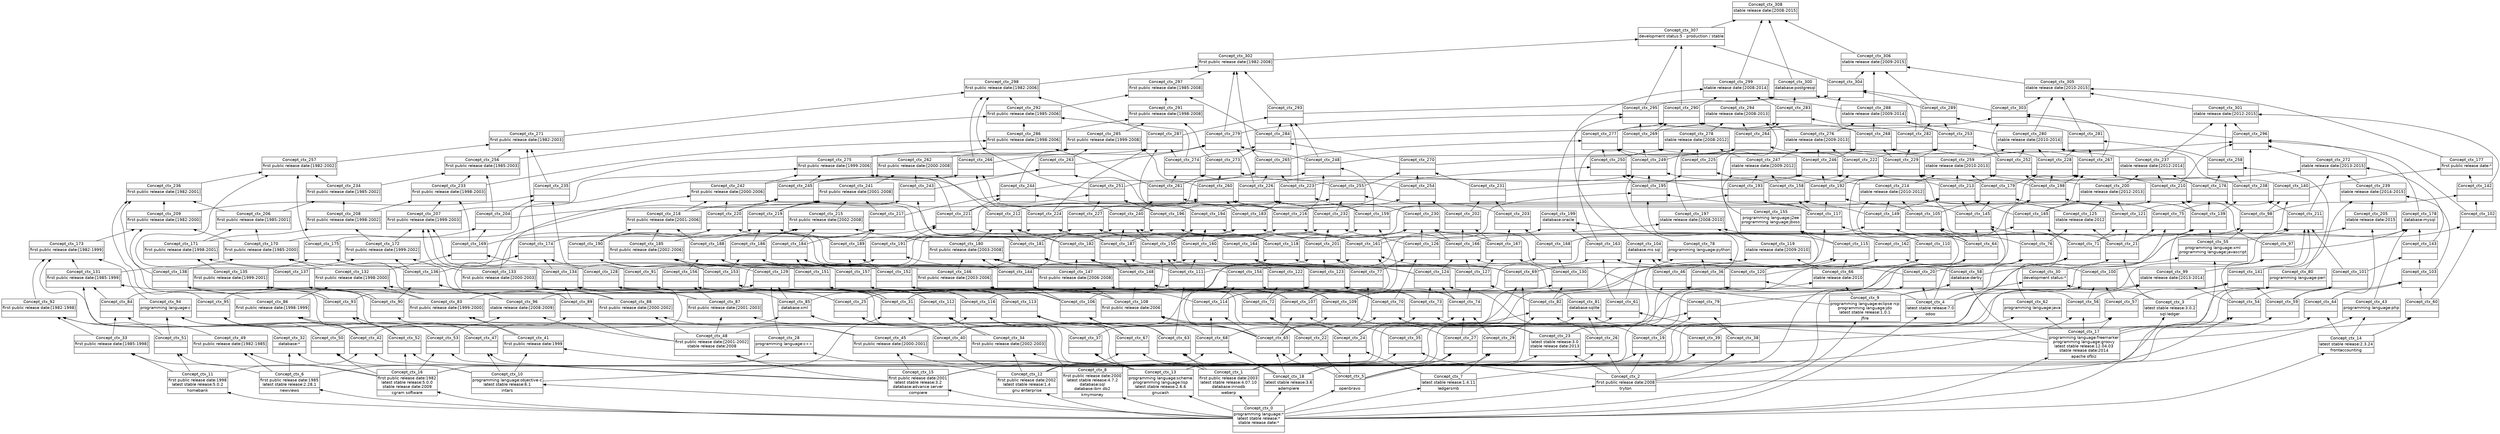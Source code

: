 digraph G { 
	rankdir=BT;
	margin=0;
	node [margin="0.03,0.03",fontname="DejaVu Sans"];
	ranksep=0.3;
	nodesep=0.2;
//graph[label="name:ctx,concept number:309,object number:18,attribute number:135"
0 [shape=none,label=<<table border="0" cellborder="1" cellspacing="0" port="p"><tr><td>Concept_ctx_308</td></tr><tr><td>stable release date:[2008-2015]<br/></td></tr><tr><td><br/></td></tr></table>>];
1 [shape=none,label=<<table border="0" cellborder="1" cellspacing="0" port="p"><tr><td>Concept_ctx_155</td></tr><tr><td>programming language:j2ee<br/>programming language:jboss<br/></td></tr><tr><td><br/></td></tr></table>>];
2 [shape=none,label=<<table border="0" cellborder="1" cellspacing="0" port="p"><tr><td>Concept_ctx_0</td></tr><tr><td>programming language:*<br/>latest stable release:*<br/>stable release date:*<br/></td></tr><tr><td><br/></td></tr></table>>];
3 [shape=none,label=<<table border="0" cellborder="1" cellspacing="0" port="p"><tr><td>Concept_ctx_62</td></tr><tr><td>programming language:java<br/></td></tr><tr><td><br/></td></tr></table>>];
4 [shape=none,label=<<table border="0" cellborder="1" cellspacing="0" port="p"><tr><td>Concept_ctx_17</td></tr><tr><td>programming language:freemarker<br/>programming language:groovy<br/>latest stable release:12.04.03<br/>stable release date:2014<br/></td></tr><tr><td>apache ofbiz<br/></td></tr></table>>];
5 [shape=none,label=<<table border="0" cellborder="1" cellspacing="0" port="p"><tr><td>Concept_ctx_55</td></tr><tr><td>programming language:xml<br/>programming language:javascript<br/></td></tr><tr><td><br/></td></tr></table>>];
6 [shape=none,label=<<table border="0" cellborder="1" cellspacing="0" port="p"><tr><td>Concept_ctx_16</td></tr><tr><td>first public release date:1982<br/>latest stable release:5.0.0<br/>stable release date:2009<br/></td></tr><tr><td>cgram software<br/></td></tr></table>>];
7 [shape=none,label=<<table border="0" cellborder="1" cellspacing="0" port="p"><tr><td>Concept_ctx_94</td></tr><tr><td>programming language:c<br/></td></tr><tr><td><br/></td></tr></table>>];
8 [shape=none,label=<<table border="0" cellborder="1" cellspacing="0" port="p"><tr><td>Concept_ctx_43</td></tr><tr><td>programming language:php<br/></td></tr><tr><td><br/></td></tr></table>>];
9 [shape=none,label=<<table border="0" cellborder="1" cellspacing="0" port="p"><tr><td>Concept_ctx_13</td></tr><tr><td>programming language:scheme<br/>programming language:lisp<br/>latest stable release:2.6.6<br/></td></tr><tr><td>gnucash<br/></td></tr></table>>];
10 [shape=none,label=<<table border="0" cellborder="1" cellspacing="0" port="p"><tr><td>Concept_ctx_80</td></tr><tr><td>programming language:perl<br/></td></tr><tr><td><br/></td></tr></table>>];
11 [shape=none,label=<<table border="0" cellborder="1" cellspacing="0" port="p"><tr><td>Concept_ctx_4</td></tr><tr><td>latest stable release:7.0<br/></td></tr><tr><td>odoo<br/></td></tr></table>>];
12 [shape=none,label=<<table border="0" cellborder="1" cellspacing="0" port="p"><tr><td>Concept_ctx_78</td></tr><tr><td>programming language:python<br/></td></tr><tr><td><br/></td></tr></table>>];
13 [shape=none,label=<<table border="0" cellborder="1" cellspacing="0" port="p"><tr><td>Concept_ctx_10</td></tr><tr><td>programming language:objective-c<br/>latest stable release:6.1<br/></td></tr><tr><td>intars<br/></td></tr></table>>];
14 [shape=none,label=<<table border="0" cellborder="1" cellspacing="0" port="p"><tr><td>Concept_ctx_9</td></tr><tr><td>programming language:eclipse rcp<br/>programming language:jdo<br/>latest stable release:1.0.1<br/></td></tr><tr><td>jfire<br/></td></tr></table>>];
15 [shape=none,label=<<table border="0" cellborder="1" cellspacing="0" port="p"><tr><td>Concept_ctx_28</td></tr><tr><td>programming language:c++<br/></td></tr><tr><td><br/></td></tr></table>>];
16 [shape=none,label=<<table border="0" cellborder="1" cellspacing="0" port="p"><tr><td>Concept_ctx_6</td></tr><tr><td>first public release date:1985<br/>latest stable release:2.28.1<br/></td></tr><tr><td>newviews<br/></td></tr></table>>];
17 [shape=none,label=<<table border="0" cellborder="1" cellspacing="0" port="p"><tr><td>Concept_ctx_11</td></tr><tr><td>first public release date:1998<br/>latest stable release:5.0.2<br/></td></tr><tr><td>homebank<br/></td></tr></table>>];
18 [shape=none,label=<<table border="0" cellborder="1" cellspacing="0" port="p"><tr><td>Concept_ctx_41</td></tr><tr><td>first public release date:1999<br/></td></tr><tr><td><br/></td></tr></table>>];
19 [shape=none,label=<<table border="0" cellborder="1" cellspacing="0" port="p"><tr><td>Concept_ctx_8</td></tr><tr><td>first public release date:2000<br/>latest stable release:4.7.2<br/>database:sql<br/>database:ibm db2<br/></td></tr><tr><td>kmymoney<br/></td></tr></table>>];
20 [shape=none,label=<<table border="0" cellborder="1" cellspacing="0" port="p"><tr><td>Concept_ctx_15</td></tr><tr><td>first public release date:2001<br/>latest stable release:3.2<br/>database:advance server<br/></td></tr><tr><td>compiere<br/></td></tr></table>>];
21 [shape=none,label=<<table border="0" cellborder="1" cellspacing="0" port="p"><tr><td>Concept_ctx_12</td></tr><tr><td>first public release date:2002<br/>latest stable release:1.4<br/></td></tr><tr><td>gnu enterprise<br/></td></tr></table>>];
22 [shape=none,label=<<table border="0" cellborder="1" cellspacing="0" port="p"><tr><td>Concept_ctx_1</td></tr><tr><td>first public release date:2003<br/>latest stable release:4.07.10<br/>database:innodb<br/></td></tr><tr><td>weberp<br/></td></tr></table>>];
23 [shape=none,label=<<table border="0" cellborder="1" cellspacing="0" port="p"><tr><td>Concept_ctx_7</td></tr><tr><td>latest stable release:1.4.11<br/></td></tr><tr><td>ledgersmb<br/></td></tr></table>>];
24 [shape=none,label=<<table border="0" cellborder="1" cellspacing="0" port="p"><tr><td>Concept_ctx_65</td></tr><tr><td><br/></td></tr><tr><td><br/></td></tr></table>>];
25 [shape=none,label=<<table border="0" cellborder="1" cellspacing="0" port="p"><tr><td>Concept_ctx_108</td></tr><tr><td>first public release date:2006<br/></td></tr><tr><td><br/></td></tr></table>>];
26 [shape=none,label=<<table border="0" cellborder="1" cellspacing="0" port="p"><tr><td>Concept_ctx_2</td></tr><tr><td>first public release date:2008<br/></td></tr><tr><td>tryton<br/></td></tr></table>>];
27 [shape=none,label=<<table border="0" cellborder="1" cellspacing="0" port="p"><tr><td>Concept_ctx_49</td></tr><tr><td>first public release date:[1982-1985]<br/></td></tr><tr><td><br/></td></tr></table>>];
28 [shape=none,label=<<table border="0" cellborder="1" cellspacing="0" port="p"><tr><td>Concept_ctx_33</td></tr><tr><td>first public release date:[1985-1998]<br/></td></tr><tr><td><br/></td></tr></table>>];
29 [shape=none,label=<<table border="0" cellborder="1" cellspacing="0" port="p"><tr><td>Concept_ctx_42</td></tr><tr><td><br/></td></tr><tr><td><br/></td></tr></table>>];
30 [shape=none,label=<<table border="0" cellborder="1" cellspacing="0" port="p"><tr><td>Concept_ctx_86</td></tr><tr><td>first public release date:[1998-1999]<br/></td></tr><tr><td><br/></td></tr></table>>];
31 [shape=none,label=<<table border="0" cellborder="1" cellspacing="0" port="p"><tr><td>Concept_ctx_83</td></tr><tr><td>first public release date:[1999-2000]<br/></td></tr><tr><td><br/></td></tr></table>>];
32 [shape=none,label=<<table border="0" cellborder="1" cellspacing="0" port="p"><tr><td>Concept_ctx_45</td></tr><tr><td>first public release date:[2000-2001]<br/></td></tr><tr><td><br/></td></tr></table>>];
33 [shape=none,label=<<table border="0" cellborder="1" cellspacing="0" port="p"><tr><td>Concept_ctx_48</td></tr><tr><td>first public release date:[2001-2002]<br/>stable release date:2008<br/></td></tr><tr><td><br/></td></tr></table>>];
34 [shape=none,label=<<table border="0" cellborder="1" cellspacing="0" port="p"><tr><td>Concept_ctx_34</td></tr><tr><td>first public release date:[2002-2003]<br/></td></tr><tr><td><br/></td></tr></table>>];
35 [shape=none,label=<<table border="0" cellborder="1" cellspacing="0" port="p"><tr><td>Concept_ctx_146</td></tr><tr><td>first public release date:[2003-2006]<br/></td></tr><tr><td><br/></td></tr></table>>];
36 [shape=none,label=<<table border="0" cellborder="1" cellspacing="0" port="p"><tr><td>Concept_ctx_147</td></tr><tr><td>first public release date:[2006-2008]<br/></td></tr><tr><td><br/></td></tr></table>>];
37 [shape=none,label=<<table border="0" cellborder="1" cellspacing="0" port="p"><tr><td>Concept_ctx_51</td></tr><tr><td><br/></td></tr><tr><td><br/></td></tr></table>>];
38 [shape=none,label=<<table border="0" cellborder="1" cellspacing="0" port="p"><tr><td>Concept_ctx_92</td></tr><tr><td>first public release date:[1982-1998]<br/></td></tr><tr><td><br/></td></tr></table>>];
39 [shape=none,label=<<table border="0" cellborder="1" cellspacing="0" port="p"><tr><td>Concept_ctx_131</td></tr><tr><td>first public release date:[1985-1999]<br/></td></tr><tr><td><br/></td></tr></table>>];
40 [shape=none,label=<<table border="0" cellborder="1" cellspacing="0" port="p"><tr><td>Concept_ctx_132</td></tr><tr><td>first public release date:[1998-2000]<br/></td></tr><tr><td><br/></td></tr></table>>];
41 [shape=none,label=<<table border="0" cellborder="1" cellspacing="0" port="p"><tr><td>Concept_ctx_135</td></tr><tr><td>first public release date:[1999-2001]<br/></td></tr><tr><td><br/></td></tr></table>>];
42 [shape=none,label=<<table border="0" cellborder="1" cellspacing="0" port="p"><tr><td>Concept_ctx_88</td></tr><tr><td>first public release date:[2000-2002]<br/></td></tr><tr><td><br/></td></tr></table>>];
43 [shape=none,label=<<table border="0" cellborder="1" cellspacing="0" port="p"><tr><td>Concept_ctx_87</td></tr><tr><td>first public release date:[2001-2003]<br/></td></tr><tr><td><br/></td></tr></table>>];
44 [shape=none,label=<<table border="0" cellborder="1" cellspacing="0" port="p"><tr><td>Concept_ctx_185</td></tr><tr><td>first public release date:[2002-2006]<br/></td></tr><tr><td><br/></td></tr></table>>];
45 [shape=none,label=<<table border="0" cellborder="1" cellspacing="0" port="p"><tr><td>Concept_ctx_180</td></tr><tr><td>first public release date:[2003-2008]<br/></td></tr><tr><td><br/></td></tr></table>>];
46 [shape=none,label=<<table border="0" cellborder="1" cellspacing="0" port="p"><tr><td>Concept_ctx_173</td></tr><tr><td>first public release date:[1982-1999]<br/></td></tr><tr><td><br/></td></tr></table>>];
47 [shape=none,label=<<table border="0" cellborder="1" cellspacing="0" port="p"><tr><td>Concept_ctx_170</td></tr><tr><td>first public release date:[1985-2000]<br/></td></tr><tr><td><br/></td></tr></table>>];
48 [shape=none,label=<<table border="0" cellborder="1" cellspacing="0" port="p"><tr><td>Concept_ctx_171</td></tr><tr><td>first public release date:[1998-2001]<br/></td></tr><tr><td><br/></td></tr></table>>];
49 [shape=none,label=<<table border="0" cellborder="1" cellspacing="0" port="p"><tr><td>Concept_ctx_172</td></tr><tr><td>first public release date:[1999-2002]<br/></td></tr><tr><td><br/></td></tr></table>>];
50 [shape=none,label=<<table border="0" cellborder="1" cellspacing="0" port="p"><tr><td>Concept_ctx_133</td></tr><tr><td>first public release date:[2000-2003]<br/></td></tr><tr><td><br/></td></tr></table>>];
51 [shape=none,label=<<table border="0" cellborder="1" cellspacing="0" port="p"><tr><td>Concept_ctx_114</td></tr><tr><td><br/></td></tr><tr><td><br/></td></tr></table>>];
52 [shape=none,label=<<table border="0" cellborder="1" cellspacing="0" port="p"><tr><td>Concept_ctx_218</td></tr><tr><td>first public release date:[2001-2006]<br/></td></tr><tr><td><br/></td></tr></table>>];
53 [shape=none,label=<<table border="0" cellborder="1" cellspacing="0" port="p"><tr><td>Concept_ctx_35</td></tr><tr><td><br/></td></tr><tr><td><br/></td></tr></table>>];
54 [shape=none,label=<<table border="0" cellborder="1" cellspacing="0" port="p"><tr><td>Concept_ctx_215</td></tr><tr><td>first public release date:[2002-2008]<br/></td></tr><tr><td><br/></td></tr></table>>];
55 [shape=none,label=<<table border="0" cellborder="1" cellspacing="0" port="p"><tr><td>Concept_ctx_209</td></tr><tr><td>first public release date:[1982-2000]<br/></td></tr><tr><td><br/></td></tr></table>>];
56 [shape=none,label=<<table border="0" cellborder="1" cellspacing="0" port="p"><tr><td>Concept_ctx_206</td></tr><tr><td>first public release date:[1985-2001]<br/></td></tr><tr><td><br/></td></tr></table>>];
57 [shape=none,label=<<table border="0" cellborder="1" cellspacing="0" port="p"><tr><td>Concept_ctx_208</td></tr><tr><td>first public release date:[1998-2002]<br/></td></tr><tr><td><br/></td></tr></table>>];
58 [shape=none,label=<<table border="0" cellborder="1" cellspacing="0" port="p"><tr><td>Concept_ctx_207</td></tr><tr><td>first public release date:[1999-2003]<br/></td></tr><tr><td><br/></td></tr></table>>];
59 [shape=none,label=<<table border="0" cellborder="1" cellspacing="0" port="p"><tr><td>Concept_ctx_242</td></tr><tr><td>first public release date:[2000-2006]<br/></td></tr><tr><td><br/></td></tr></table>>];
60 [shape=none,label=<<table border="0" cellborder="1" cellspacing="0" port="p"><tr><td>Concept_ctx_241</td></tr><tr><td>first public release date:[2001-2008]<br/></td></tr><tr><td><br/></td></tr></table>>];
61 [shape=none,label=<<table border="0" cellborder="1" cellspacing="0" port="p"><tr><td>Concept_ctx_236</td></tr><tr><td>first public release date:[1982-2001]<br/></td></tr><tr><td><br/></td></tr></table>>];
62 [shape=none,label=<<table border="0" cellborder="1" cellspacing="0" port="p"><tr><td>Concept_ctx_234</td></tr><tr><td>first public release date:[1985-2002]<br/></td></tr><tr><td><br/></td></tr></table>>];
63 [shape=none,label=<<table border="0" cellborder="1" cellspacing="0" port="p"><tr><td>Concept_ctx_233</td></tr><tr><td>first public release date:[1998-2003]<br/></td></tr><tr><td><br/></td></tr></table>>];
64 [shape=none,label=<<table border="0" cellborder="1" cellspacing="0" port="p"><tr><td>Concept_ctx_39</td></tr><tr><td><br/></td></tr><tr><td><br/></td></tr></table>>];
65 [shape=none,label=<<table border="0" cellborder="1" cellspacing="0" port="p"><tr><td>Concept_ctx_275</td></tr><tr><td>first public release date:[1999-2006]<br/></td></tr><tr><td><br/></td></tr></table>>];
66 [shape=none,label=<<table border="0" cellborder="1" cellspacing="0" port="p"><tr><td>Concept_ctx_262</td></tr><tr><td>first public release date:[2000-2008]<br/></td></tr><tr><td><br/></td></tr></table>>];
67 [shape=none,label=<<table border="0" cellborder="1" cellspacing="0" port="p"><tr><td>Concept_ctx_257</td></tr><tr><td>first public release date:[1982-2002]<br/></td></tr><tr><td><br/></td></tr></table>>];
68 [shape=none,label=<<table border="0" cellborder="1" cellspacing="0" port="p"><tr><td>Concept_ctx_256</td></tr><tr><td>first public release date:[1985-2003]<br/></td></tr><tr><td><br/></td></tr></table>>];
69 [shape=none,label=<<table border="0" cellborder="1" cellspacing="0" port="p"><tr><td>Concept_ctx_286</td></tr><tr><td>first public release date:[1998-2006]<br/></td></tr><tr><td><br/></td></tr></table>>];
70 [shape=none,label=<<table border="0" cellborder="1" cellspacing="0" port="p"><tr><td>Concept_ctx_285</td></tr><tr><td>first public release date:[1999-2008]<br/></td></tr><tr><td><br/></td></tr></table>>];
71 [shape=none,label=<<table border="0" cellborder="1" cellspacing="0" port="p"><tr><td>Concept_ctx_271</td></tr><tr><td>first public release date:[1982-2003]<br/></td></tr><tr><td><br/></td></tr></table>>];
72 [shape=none,label=<<table border="0" cellborder="1" cellspacing="0" port="p"><tr><td>Concept_ctx_292</td></tr><tr><td>first public release date:[1985-2006]<br/></td></tr><tr><td><br/></td></tr></table>>];
73 [shape=none,label=<<table border="0" cellborder="1" cellspacing="0" port="p"><tr><td>Concept_ctx_291</td></tr><tr><td>first public release date:[1998-2008]<br/></td></tr><tr><td><br/></td></tr></table>>];
74 [shape=none,label=<<table border="0" cellborder="1" cellspacing="0" port="p"><tr><td>Concept_ctx_298</td></tr><tr><td>first public release date:[1982-2006]<br/></td></tr><tr><td><br/></td></tr></table>>];
75 [shape=none,label=<<table border="0" cellborder="1" cellspacing="0" port="p"><tr><td>Concept_ctx_297</td></tr><tr><td>first public release date:[1985-2008]<br/></td></tr><tr><td><br/></td></tr></table>>];
76 [shape=none,label=<<table border="0" cellborder="1" cellspacing="0" port="p"><tr><td>Concept_ctx_302</td></tr><tr><td>first public release date:[1982-2008]<br/></td></tr><tr><td><br/></td></tr></table>>];
77 [shape=none,label=<<table border="0" cellborder="1" cellspacing="0" port="p"><tr><td>Concept_ctx_14</td></tr><tr><td>latest stable release:2.3.24<br/></td></tr><tr><td>frontaccounting<br/></td></tr></table>>];
78 [shape=none,label=<<table border="0" cellborder="1" cellspacing="0" port="p"><tr><td>Concept_ctx_3</td></tr><tr><td>latest stable release:3.0.2<br/></td></tr><tr><td>sql-ledger<br/></td></tr></table>>];
79 [shape=none,label=<<table border="0" cellborder="1" cellspacing="0" port="p"><tr><td>Concept_ctx_177</td></tr><tr><td>first public release date:*<br/></td></tr><tr><td><br/></td></tr></table>>];
80 [shape=none,label=<<table border="0" cellborder="1" cellspacing="0" port="p"><tr><td>Concept_ctx_18</td></tr><tr><td>latest stable release:3.6<br/></td></tr><tr><td>adempiere<br/></td></tr></table>>];
81 [shape=none,label=<<table border="0" cellborder="1" cellspacing="0" port="p"><tr><td>Concept_ctx_5</td></tr><tr><td><br/></td></tr><tr><td>openbravo<br/></td></tr></table>>];
82 [shape=none,label=<<table border="0" cellborder="1" cellspacing="0" port="p"><tr><td>Concept_ctx_23</td></tr><tr><td>latest stable release:3.0<br/>stable release date:2013<br/></td></tr><tr><td><br/></td></tr></table>>];
83 [shape=none,label=<<table border="0" cellborder="1" cellspacing="0" port="p"><tr><td>Concept_ctx_66</td></tr><tr><td>stable release date:2010<br/></td></tr><tr><td><br/></td></tr></table>>];
84 [shape=none,label=<<table border="0" cellborder="1" cellspacing="0" port="p"><tr><td>Concept_ctx_21</td></tr><tr><td><br/></td></tr><tr><td><br/></td></tr></table>>];
85 [shape=none,label=<<table border="0" cellborder="1" cellspacing="0" port="p"><tr><td>Concept_ctx_31</td></tr><tr><td><br/></td></tr><tr><td><br/></td></tr></table>>];
86 [shape=none,label=<<table border="0" cellborder="1" cellspacing="0" port="p"><tr><td>Concept_ctx_125</td></tr><tr><td>stable release date:2012<br/></td></tr><tr><td><br/></td></tr></table>>];
87 [shape=none,label=<<table border="0" cellborder="1" cellspacing="0" port="p"><tr><td>Concept_ctx_40</td></tr><tr><td><br/></td></tr><tr><td><br/></td></tr></table>>];
88 [shape=none,label=<<table border="0" cellborder="1" cellspacing="0" port="p"><tr><td>Concept_ctx_85</td></tr><tr><td>database:xml<br/></td></tr><tr><td><br/></td></tr></table>>];
89 [shape=none,label=<<table border="0" cellborder="1" cellspacing="0" port="p"><tr><td>Concept_ctx_84</td></tr><tr><td><br/></td></tr><tr><td><br/></td></tr></table>>];
90 [shape=none,label=<<table border="0" cellborder="1" cellspacing="0" port="p"><tr><td>Concept_ctx_129</td></tr><tr><td><br/></td></tr><tr><td><br/></td></tr></table>>];
91 [shape=none,label=<<table border="0" cellborder="1" cellspacing="0" port="p"><tr><td>Concept_ctx_29</td></tr><tr><td><br/></td></tr><tr><td><br/></td></tr></table>>];
92 [shape=none,label=<<table border="0" cellborder="1" cellspacing="0" port="p"><tr><td>Concept_ctx_82</td></tr><tr><td><br/></td></tr><tr><td><br/></td></tr></table>>];
93 [shape=none,label=<<table border="0" cellborder="1" cellspacing="0" port="p"><tr><td>Concept_ctx_130</td></tr><tr><td><br/></td></tr><tr><td><br/></td></tr></table>>];
94 [shape=none,label=<<table border="0" cellborder="1" cellspacing="0" port="p"><tr><td>Concept_ctx_168</td></tr><tr><td><br/></td></tr><tr><td><br/></td></tr></table>>];
95 [shape=none,label=<<table border="0" cellborder="1" cellspacing="0" port="p"><tr><td>Concept_ctx_205</td></tr><tr><td>stable release date:2015<br/></td></tr><tr><td><br/></td></tr></table>>];
96 [shape=none,label=<<table border="0" cellborder="1" cellspacing="0" port="p"><tr><td>Concept_ctx_53</td></tr><tr><td><br/></td></tr><tr><td><br/></td></tr></table>>];
97 [shape=none,label=<<table border="0" cellborder="1" cellspacing="0" port="p"><tr><td>Concept_ctx_96</td></tr><tr><td>stable release date:[2008-2009]<br/></td></tr><tr><td><br/></td></tr></table>>];
98 [shape=none,label=<<table border="0" cellborder="1" cellspacing="0" port="p"><tr><td>Concept_ctx_69</td></tr><tr><td><br/></td></tr><tr><td><br/></td></tr></table>>];
99 [shape=none,label=<<table border="0" cellborder="1" cellspacing="0" port="p"><tr><td>Concept_ctx_119</td></tr><tr><td>stable release date:[2009-2010]<br/></td></tr><tr><td><br/></td></tr></table>>];
100 [shape=none,label=<<table border="0" cellborder="1" cellspacing="0" port="p"><tr><td>Concept_ctx_75</td></tr><tr><td><br/></td></tr><tr><td><br/></td></tr></table>>];
101 [shape=none,label=<<table border="0" cellborder="1" cellspacing="0" port="p"><tr><td>Concept_ctx_63</td></tr><tr><td><br/></td></tr><tr><td><br/></td></tr></table>>];
102 [shape=none,label=<<table border="0" cellborder="1" cellspacing="0" port="p"><tr><td>Concept_ctx_111</td></tr><tr><td><br/></td></tr><tr><td><br/></td></tr></table>>];
103 [shape=none,label=<<table border="0" cellborder="1" cellspacing="0" port="p"><tr><td>Concept_ctx_214</td></tr><tr><td>stable release date:[2010-2012]<br/></td></tr><tr><td><br/></td></tr></table>>];
104 [shape=none,label=<<table border="0" cellborder="1" cellspacing="0" port="p"><tr><td>Concept_ctx_22</td></tr><tr><td><br/></td></tr><tr><td><br/></td></tr></table>>];
105 [shape=none,label=<<table border="0" cellborder="1" cellspacing="0" port="p"><tr><td>Concept_ctx_77</td></tr><tr><td><br/></td></tr><tr><td><br/></td></tr></table>>];
106 [shape=none,label=<<table border="0" cellborder="1" cellspacing="0" port="p"><tr><td>Concept_ctx_70</td></tr><tr><td><br/></td></tr><tr><td><br/></td></tr></table>>];
107 [shape=none,label=<<table border="0" cellborder="1" cellspacing="0" port="p"><tr><td>Concept_ctx_126</td></tr><tr><td><br/></td></tr><tr><td><br/></td></tr></table>>];
108 [shape=none,label=<<table border="0" cellborder="1" cellspacing="0" port="p"><tr><td>Concept_ctx_20</td></tr><tr><td><br/></td></tr><tr><td><br/></td></tr></table>>];
109 [shape=none,label=<<table border="0" cellborder="1" cellspacing="0" port="p"><tr><td>Concept_ctx_200</td></tr><tr><td>stable release date:[2012-2013]<br/></td></tr><tr><td><br/></td></tr></table>>];
110 [shape=none,label=<<table border="0" cellborder="1" cellspacing="0" port="p"><tr><td>Concept_ctx_99</td></tr><tr><td>stable release date:[2013-2014]<br/></td></tr><tr><td><br/></td></tr></table>>];
111 [shape=none,label=<<table border="0" cellborder="1" cellspacing="0" port="p"><tr><td>Concept_ctx_60</td></tr><tr><td><br/></td></tr><tr><td><br/></td></tr></table>>];
112 [shape=none,label=<<table border="0" cellborder="1" cellspacing="0" port="p"><tr><td>Concept_ctx_239</td></tr><tr><td>stable release date:[2014-2015]<br/></td></tr><tr><td><br/></td></tr></table>>];
113 [shape=none,label=<<table border="0" cellborder="1" cellspacing="0" port="p"><tr><td>Concept_ctx_68</td></tr><tr><td><br/></td></tr><tr><td><br/></td></tr></table>>];
114 [shape=none,label=<<table border="0" cellborder="1" cellspacing="0" port="p"><tr><td>Concept_ctx_67</td></tr><tr><td><br/></td></tr><tr><td><br/></td></tr></table>>];
115 [shape=none,label=<<table border="0" cellborder="1" cellspacing="0" port="p"><tr><td>Concept_ctx_116</td></tr><tr><td><br/></td></tr><tr><td><br/></td></tr></table>>];
116 [shape=none,label=<<table border="0" cellborder="1" cellspacing="0" port="p"><tr><td>Concept_ctx_161</td></tr><tr><td><br/></td></tr><tr><td><br/></td></tr></table>>];
117 [shape=none,label=<<table border="0" cellborder="1" cellspacing="0" port="p"><tr><td>Concept_ctx_115</td></tr><tr><td><br/></td></tr><tr><td><br/></td></tr></table>>];
118 [shape=none,label=<<table border="0" cellborder="1" cellspacing="0" port="p"><tr><td>Concept_ctx_197</td></tr><tr><td>stable release date:[2008-2010]<br/></td></tr><tr><td><br/></td></tr></table>>];
119 [shape=none,label=<<table border="0" cellborder="1" cellspacing="0" port="p"><tr><td>Concept_ctx_50</td></tr><tr><td><br/></td></tr><tr><td><br/></td></tr></table>>];
120 [shape=none,label=<<table border="0" cellborder="1" cellspacing="0" port="p"><tr><td>Concept_ctx_91</td></tr><tr><td><br/></td></tr><tr><td><br/></td></tr></table>>];
121 [shape=none,label=<<table border="0" cellborder="1" cellspacing="0" port="p"><tr><td>Concept_ctx_160</td></tr><tr><td><br/></td></tr><tr><td><br/></td></tr></table>>];
122 [shape=none,label=<<table border="0" cellborder="1" cellspacing="0" port="p"><tr><td>Concept_ctx_247</td></tr><tr><td>stable release date:[2009-2012]<br/></td></tr><tr><td><br/></td></tr></table>>];
123 [shape=none,label=<<table border="0" cellborder="1" cellspacing="0" port="p"><tr><td>Concept_ctx_106</td></tr><tr><td><br/></td></tr><tr><td><br/></td></tr></table>>];
124 [shape=none,label=<<table border="0" cellborder="1" cellspacing="0" port="p"><tr><td>Concept_ctx_150</td></tr><tr><td><br/></td></tr><tr><td><br/></td></tr></table>>];
125 [shape=none,label=<<table border="0" cellborder="1" cellspacing="0" port="p"><tr><td>Concept_ctx_107</td></tr><tr><td><br/></td></tr><tr><td><br/></td></tr></table>>];
126 [shape=none,label=<<table border="0" cellborder="1" cellspacing="0" port="p"><tr><td>Concept_ctx_144</td></tr><tr><td><br/></td></tr><tr><td><br/></td></tr></table>>];
127 [shape=none,label=<<table border="0" cellborder="1" cellspacing="0" port="p"><tr><td>Concept_ctx_183</td></tr><tr><td><br/></td></tr><tr><td><br/></td></tr></table>>];
128 [shape=none,label=<<table border="0" cellborder="1" cellspacing="0" port="p"><tr><td>Concept_ctx_110</td></tr><tr><td><br/></td></tr><tr><td><br/></td></tr></table>>];
129 [shape=none,label=<<table border="0" cellborder="1" cellspacing="0" port="p"><tr><td>Concept_ctx_259</td></tr><tr><td>stable release date:[2010-2013]<br/></td></tr><tr><td><br/></td></tr></table>>];
130 [shape=none,label=<<table border="0" cellborder="1" cellspacing="0" port="p"><tr><td>Concept_ctx_98</td></tr><tr><td><br/></td></tr><tr><td><br/></td></tr></table>>];
131 [shape=none,label=<<table border="0" cellborder="1" cellspacing="0" port="p"><tr><td>Concept_ctx_237</td></tr><tr><td>stable release date:[2012-2014]<br/></td></tr><tr><td><br/></td></tr></table>>];
132 [shape=none,label=<<table border="0" cellborder="1" cellspacing="0" port="p"><tr><td>Concept_ctx_24</td></tr><tr><td><br/></td></tr><tr><td><br/></td></tr></table>>];
133 [shape=none,label=<<table border="0" cellborder="1" cellspacing="0" port="p"><tr><td>Concept_ctx_74</td></tr><tr><td><br/></td></tr><tr><td><br/></td></tr></table>>];
134 [shape=none,label=<<table border="0" cellborder="1" cellspacing="0" port="p"><tr><td>Concept_ctx_127</td></tr><tr><td><br/></td></tr><tr><td><br/></td></tr></table>>];
135 [shape=none,label=<<table border="0" cellborder="1" cellspacing="0" port="p"><tr><td>Concept_ctx_167</td></tr><tr><td><br/></td></tr><tr><td><br/></td></tr></table>>];
136 [shape=none,label=<<table border="0" cellborder="1" cellspacing="0" port="p"><tr><td>Concept_ctx_203</td></tr><tr><td><br/></td></tr><tr><td><br/></td></tr></table>>];
137 [shape=none,label=<<table border="0" cellborder="1" cellspacing="0" port="p"><tr><td>Concept_ctx_73</td></tr><tr><td><br/></td></tr><tr><td><br/></td></tr></table>>];
138 [shape=none,label=<<table border="0" cellborder="1" cellspacing="0" port="p"><tr><td>Concept_ctx_124</td></tr><tr><td><br/></td></tr><tr><td><br/></td></tr></table>>];
139 [shape=none,label=<<table border="0" cellborder="1" cellspacing="0" port="p"><tr><td>Concept_ctx_166</td></tr><tr><td><br/></td></tr><tr><td><br/></td></tr></table>>];
140 [shape=none,label=<<table border="0" cellborder="1" cellspacing="0" port="p"><tr><td>Concept_ctx_202</td></tr><tr><td><br/></td></tr><tr><td><br/></td></tr></table>>];
141 [shape=none,label=<<table border="0" cellborder="1" cellspacing="0" port="p"><tr><td>Concept_ctx_231</td></tr><tr><td><br/></td></tr><tr><td><br/></td></tr></table>>];
142 [shape=none,label=<<table border="0" cellborder="1" cellspacing="0" port="p"><tr><td>Concept_ctx_272</td></tr><tr><td>stable release date:[2013-2015]<br/></td></tr><tr><td><br/></td></tr></table>>];
143 [shape=none,label=<<table border="0" cellborder="1" cellspacing="0" port="p"><tr><td>Concept_ctx_47</td></tr><tr><td><br/></td></tr><tr><td><br/></td></tr></table>>];
144 [shape=none,label=<<table border="0" cellborder="1" cellspacing="0" port="p"><tr><td>Concept_ctx_89</td></tr><tr><td><br/></td></tr><tr><td><br/></td></tr></table>>];
145 [shape=none,label=<<table border="0" cellborder="1" cellspacing="0" port="p"><tr><td>Concept_ctx_134</td></tr><tr><td><br/></td></tr><tr><td><br/></td></tr></table>>];
146 [shape=none,label=<<table border="0" cellborder="1" cellspacing="0" port="p"><tr><td>Concept_ctx_95</td></tr><tr><td><br/></td></tr><tr><td><br/></td></tr></table>>];
147 [shape=none,label=<<table border="0" cellborder="1" cellspacing="0" port="p"><tr><td>Concept_ctx_137</td></tr><tr><td><br/></td></tr><tr><td><br/></td></tr></table>>];
148 [shape=none,label=<<table border="0" cellborder="1" cellspacing="0" port="p"><tr><td>Concept_ctx_174</td></tr><tr><td><br/></td></tr><tr><td><br/></td></tr></table>>];
149 [shape=none,label=<<table border="0" cellborder="1" cellspacing="0" port="p"><tr><td>Concept_ctx_112</td></tr><tr><td><br/></td></tr><tr><td><br/></td></tr></table>>];
150 [shape=none,label=<<table border="0" cellborder="1" cellspacing="0" port="p"><tr><td>Concept_ctx_156</td></tr><tr><td><br/></td></tr><tr><td><br/></td></tr></table>>];
151 [shape=none,label=<<table border="0" cellborder="1" cellspacing="0" port="p"><tr><td>Concept_ctx_191</td></tr><tr><td><br/></td></tr><tr><td><br/></td></tr></table>>];
152 [shape=none,label=<<table border="0" cellborder="1" cellspacing="0" port="p"><tr><td>Concept_ctx_227</td></tr><tr><td><br/></td></tr><tr><td><br/></td></tr></table>>];
153 [shape=none,label=<<table border="0" cellborder="1" cellspacing="0" port="p"><tr><td>Concept_ctx_36</td></tr><tr><td><br/></td></tr><tr><td><br/></td></tr></table>>];
154 [shape=none,label=<<table border="0" cellborder="1" cellspacing="0" port="p"><tr><td>Concept_ctx_278</td></tr><tr><td>stable release date:[2008-2012]<br/></td></tr><tr><td><br/></td></tr></table>>];
155 [shape=none,label=<<table border="0" cellborder="1" cellspacing="0" port="p"><tr><td>Concept_ctx_194</td></tr><tr><td><br/></td></tr><tr><td><br/></td></tr></table>>];
156 [shape=none,label=<<table border="0" cellborder="1" cellspacing="0" port="p"><tr><td>Concept_ctx_223</td></tr><tr><td><br/></td></tr><tr><td><br/></td></tr></table>>];
157 [shape=none,label=<<table border="0" cellborder="1" cellspacing="0" port="p"><tr><td>Concept_ctx_276</td></tr><tr><td>stable release date:[2009-2013]<br/></td></tr><tr><td><br/></td></tr></table>>];
158 [shape=none,label=<<table border="0" cellborder="1" cellspacing="0" port="p"><tr><td>Concept_ctx_140</td></tr><tr><td><br/></td></tr><tr><td><br/></td></tr></table>>];
159 [shape=none,label=<<table border="0" cellborder="1" cellspacing="0" port="p"><tr><td>Concept_ctx_280</td></tr><tr><td>stable release date:[2010-2014]<br/></td></tr><tr><td><br/></td></tr></table>>];
160 [shape=none,label=<<table border="0" cellborder="1" cellspacing="0" port="p"><tr><td>Concept_ctx_142</td></tr><tr><td><br/></td></tr><tr><td><br/></td></tr></table>>];
161 [shape=none,label=<<table border="0" cellborder="1" cellspacing="0" port="p"><tr><td>Concept_ctx_25</td></tr><tr><td><br/></td></tr><tr><td><br/></td></tr></table>>];
162 [shape=none,label=<<table border="0" cellborder="1" cellspacing="0" port="p"><tr><td>Concept_ctx_128</td></tr><tr><td><br/></td></tr><tr><td><br/></td></tr></table>>];
163 [shape=none,label=<<table border="0" cellborder="1" cellspacing="0" port="p"><tr><td>Concept_ctx_169</td></tr><tr><td><br/></td></tr><tr><td><br/></td></tr></table>>];
164 [shape=none,label=<<table border="0" cellborder="1" cellspacing="0" port="p"><tr><td>Concept_ctx_204</td></tr><tr><td><br/></td></tr><tr><td><br/></td></tr></table>>];
165 [shape=none,label=<<table border="0" cellborder="1" cellspacing="0" port="p"><tr><td>Concept_ctx_72</td></tr><tr><td><br/></td></tr><tr><td><br/></td></tr></table>>];
166 [shape=none,label=<<table border="0" cellborder="1" cellspacing="0" port="p"><tr><td>Concept_ctx_123</td></tr><tr><td><br/></td></tr><tr><td><br/></td></tr></table>>];
167 [shape=none,label=<<table border="0" cellborder="1" cellspacing="0" port="p"><tr><td>Concept_ctx_201</td></tr><tr><td><br/></td></tr><tr><td><br/></td></tr></table>>];
168 [shape=none,label=<<table border="0" cellborder="1" cellspacing="0" port="p"><tr><td>Concept_ctx_232</td></tr><tr><td><br/></td></tr><tr><td><br/></td></tr></table>>];
169 [shape=none,label=<<table border="0" cellborder="1" cellspacing="0" port="p"><tr><td>Concept_ctx_255</td></tr><tr><td><br/></td></tr><tr><td><br/></td></tr></table>>];
170 [shape=none,label=<<table border="0" cellborder="1" cellspacing="0" port="p"><tr><td>Concept_ctx_122</td></tr><tr><td><br/></td></tr><tr><td><br/></td></tr></table>>];
171 [shape=none,label=<<table border="0" cellborder="1" cellspacing="0" port="p"><tr><td>Concept_ctx_164</td></tr><tr><td><br/></td></tr><tr><td><br/></td></tr></table>>];
172 [shape=none,label=<<table border="0" cellborder="1" cellspacing="0" port="p"><tr><td>Concept_ctx_230</td></tr><tr><td><br/></td></tr><tr><td><br/></td></tr></table>>];
173 [shape=none,label=<<table border="0" cellborder="1" cellspacing="0" port="p"><tr><td>Concept_ctx_254</td></tr><tr><td><br/></td></tr><tr><td><br/></td></tr></table>>];
174 [shape=none,label=<<table border="0" cellborder="1" cellspacing="0" port="p"><tr><td>Concept_ctx_270</td></tr><tr><td><br/></td></tr><tr><td><br/></td></tr></table>>];
175 [shape=none,label=<<table border="0" cellborder="1" cellspacing="0" port="p"><tr><td>Concept_ctx_301</td></tr><tr><td>stable release date:[2012-2015]<br/></td></tr><tr><td><br/></td></tr></table>>];
176 [shape=none,label=<<table border="0" cellborder="1" cellspacing="0" port="p"><tr><td>Concept_ctx_151</td></tr><tr><td><br/></td></tr><tr><td><br/></td></tr></table>>];
177 [shape=none,label=<<table border="0" cellborder="1" cellspacing="0" port="p"><tr><td>Concept_ctx_188</td></tr><tr><td><br/></td></tr><tr><td><br/></td></tr></table>>];
178 [shape=none,label=<<table border="0" cellborder="1" cellspacing="0" port="p"><tr><td>Concept_ctx_221</td></tr><tr><td><br/></td></tr><tr><td><br/></td></tr></table>>];
179 [shape=none,label=<<table border="0" cellborder="1" cellspacing="0" port="p"><tr><td>Concept_ctx_251</td></tr><tr><td><br/></td></tr><tr><td><br/></td></tr></table>>];
180 [shape=none,label=<<table border="0" cellborder="1" cellspacing="0" port="p"><tr><td>Concept_ctx_184</td></tr><tr><td><br/></td></tr><tr><td><br/></td></tr></table>>];
181 [shape=none,label=<<table border="0" cellborder="1" cellspacing="0" port="p"><tr><td>Concept_ctx_217</td></tr><tr><td><br/></td></tr><tr><td><br/></td></tr></table>>];
182 [shape=none,label=<<table border="0" cellborder="1" cellspacing="0" port="p"><tr><td>Concept_ctx_244</td></tr><tr><td><br/></td></tr><tr><td><br/></td></tr></table>>];
183 [shape=none,label=<<table border="0" cellborder="1" cellspacing="0" port="p"><tr><td>Concept_ctx_265</td></tr><tr><td><br/></td></tr><tr><td><br/></td></tr></table>>];
184 [shape=none,label=<<table border="0" cellborder="1" cellspacing="0" port="p"><tr><td>Concept_ctx_294</td></tr><tr><td>stable release date:[2008-2013]<br/></td></tr><tr><td><br/></td></tr></table>>];
185 [shape=none,label=<<table border="0" cellborder="1" cellspacing="0" port="p"><tr><td>Concept_ctx_288</td></tr><tr><td>stable release date:[2009-2014]<br/></td></tr><tr><td><br/></td></tr></table>>];
186 [shape=none,label=<<table border="0" cellborder="1" cellspacing="0" port="p"><tr><td>Concept_ctx_181</td></tr><tr><td><br/></td></tr><tr><td><br/></td></tr></table>>];
187 [shape=none,label=<<table border="0" cellborder="1" cellspacing="0" port="p"><tr><td>Concept_ctx_240</td></tr><tr><td><br/></td></tr><tr><td><br/></td></tr></table>>];
188 [shape=none,label=<<table border="0" cellborder="1" cellspacing="0" port="p"><tr><td>Concept_ctx_261</td></tr><tr><td><br/></td></tr><tr><td><br/></td></tr></table>>];
189 [shape=none,label=<<table border="0" cellborder="1" cellspacing="0" port="p"><tr><td>Concept_ctx_274</td></tr><tr><td><br/></td></tr><tr><td><br/></td></tr></table>>];
190 [shape=none,label=<<table border="0" cellborder="1" cellspacing="0" port="p"><tr><td>Concept_ctx_212</td></tr><tr><td><br/></td></tr><tr><td><br/></td></tr></table>>];
191 [shape=none,label=<<table border="0" cellborder="1" cellspacing="0" port="p"><tr><td>Concept_ctx_260</td></tr><tr><td><br/></td></tr><tr><td><br/></td></tr></table>>];
192 [shape=none,label=<<table border="0" cellborder="1" cellspacing="0" port="p"><tr><td>Concept_ctx_273</td></tr><tr><td><br/></td></tr><tr><td><br/></td></tr></table>>];
193 [shape=none,label=<<table border="0" cellborder="1" cellspacing="0" port="p"><tr><td>Concept_ctx_284</td></tr><tr><td><br/></td></tr><tr><td><br/></td></tr></table>>];
194 [shape=none,label=<<table border="0" cellborder="1" cellspacing="0" port="p"><tr><td>Concept_ctx_305</td></tr><tr><td>stable release date:[2010-2015]<br/></td></tr><tr><td><br/></td></tr></table>>];
195 [shape=none,label=<<table border="0" cellborder="1" cellspacing="0" port="p"><tr><td>Concept_ctx_299</td></tr><tr><td>stable release date:[2008-2014]<br/></td></tr><tr><td><br/></td></tr></table>>];
196 [shape=none,label=<<table border="0" cellborder="1" cellspacing="0" port="p"><tr><td>Concept_ctx_235</td></tr><tr><td><br/></td></tr><tr><td><br/></td></tr></table>>];
197 [shape=none,label=<<table border="0" cellborder="1" cellspacing="0" port="p"><tr><td>Concept_ctx_287</td></tr><tr><td><br/></td></tr><tr><td><br/></td></tr></table>>];
198 [shape=none,label=<<table border="0" cellborder="1" cellspacing="0" port="p"><tr><td>Concept_ctx_293</td></tr><tr><td><br/></td></tr><tr><td><br/></td></tr></table>>];
199 [shape=none,label=<<table border="0" cellborder="1" cellspacing="0" port="p"><tr><td>Concept_ctx_306</td></tr><tr><td>stable release date:[2009-2015]<br/></td></tr><tr><td><br/></td></tr></table>>];
200 [shape=none,label=<<table border="0" cellborder="1" cellspacing="0" port="p"><tr><td>Concept_ctx_102</td></tr><tr><td><br/></td></tr><tr><td><br/></td></tr></table>>];
201 [shape=none,label=<<table border="0" cellborder="1" cellspacing="0" port="p"><tr><td>Concept_ctx_76</td></tr><tr><td><br/></td></tr><tr><td><br/></td></tr></table>>];
202 [shape=none,label=<<table border="0" cellborder="1" cellspacing="0" port="p"><tr><td>Concept_ctx_165</td></tr><tr><td><br/></td></tr><tr><td><br/></td></tr></table>>];
203 [shape=none,label=<<table border="0" cellborder="1" cellspacing="0" port="p"><tr><td>Concept_ctx_210</td></tr><tr><td><br/></td></tr><tr><td><br/></td></tr></table>>];
204 [shape=none,label=<<table border="0" cellborder="1" cellspacing="0" port="p"><tr><td>Concept_ctx_149</td></tr><tr><td><br/></td></tr><tr><td><br/></td></tr></table>>];
205 [shape=none,label=<<table border="0" cellborder="1" cellspacing="0" port="p"><tr><td>Concept_ctx_213</td></tr><tr><td><br/></td></tr><tr><td><br/></td></tr></table>>];
206 [shape=none,label=<<table border="0" cellborder="1" cellspacing="0" port="p"><tr><td>Concept_ctx_252</td></tr><tr><td><br/></td></tr><tr><td><br/></td></tr></table>>];
207 [shape=none,label=<<table border="0" cellborder="1" cellspacing="0" port="p"><tr><td>Concept_ctx_296</td></tr><tr><td><br/></td></tr><tr><td><br/></td></tr></table>>];
208 [shape=none,label=<<table border="0" cellborder="1" cellspacing="0" port="p"><tr><td>Concept_ctx_303</td></tr><tr><td><br/></td></tr><tr><td><br/></td></tr></table>>];
209 [shape=none,label=<<table border="0" cellborder="1" cellspacing="0" port="p"><tr><td>Concept_ctx_193</td></tr><tr><td><br/></td></tr><tr><td><br/></td></tr></table>>];
210 [shape=none,label=<<table border="0" cellborder="1" cellspacing="0" port="p"><tr><td>Concept_ctx_246</td></tr><tr><td><br/></td></tr><tr><td><br/></td></tr></table>>];
211 [shape=none,label=<<table border="0" cellborder="1" cellspacing="0" port="p"><tr><td>Concept_ctx_268</td></tr><tr><td><br/></td></tr><tr><td><br/></td></tr></table>>];
212 [shape=none,label=<<table border="0" cellborder="1" cellspacing="0" port="p"><tr><td>Concept_ctx_304</td></tr><tr><td><br/></td></tr><tr><td><br/></td></tr></table>>];
213 [shape=none,label=<<table border="0" cellborder="1" cellspacing="0" port="p"><tr><td>Concept_ctx_250</td></tr><tr><td><br/></td></tr><tr><td><br/></td></tr></table>>];
214 [shape=none,label=<<table border="0" cellborder="1" cellspacing="0" port="p"><tr><td>Concept_ctx_277</td></tr><tr><td><br/></td></tr><tr><td><br/></td></tr></table>>];
215 [shape=none,label=<<table border="0" cellborder="1" cellspacing="0" port="p"><tr><td>Concept_ctx_290</td></tr><tr><td><br/></td></tr><tr><td><br/></td></tr></table>>];
216 [shape=none,label=<<table border="0" cellborder="1" cellspacing="0" port="p"><tr><td>Concept_ctx_307</td></tr><tr><td>development status:5 - production / stable<br/></td></tr><tr><td><br/></td></tr></table>>];
217 [shape=none,label=<<table border="0" cellborder="1" cellspacing="0" port="p"><tr><td>Concept_ctx_30</td></tr><tr><td>development status:*<br/></td></tr><tr><td><br/></td></tr></table>>];
218 [shape=none,label=<<table border="0" cellborder="1" cellspacing="0" port="p"><tr><td>Concept_ctx_56</td></tr><tr><td><br/></td></tr><tr><td><br/></td></tr></table>>];
219 [shape=none,label=<<table border="0" cellborder="1" cellspacing="0" port="p"><tr><td>Concept_ctx_120</td></tr><tr><td><br/></td></tr><tr><td><br/></td></tr></table>>];
220 [shape=none,label=<<table border="0" cellborder="1" cellspacing="0" port="p"><tr><td>Concept_ctx_57</td></tr><tr><td><br/></td></tr><tr><td><br/></td></tr></table>>];
221 [shape=none,label=<<table border="0" cellborder="1" cellspacing="0" port="p"><tr><td>Concept_ctx_27</td></tr><tr><td><br/></td></tr><tr><td><br/></td></tr></table>>];
222 [shape=none,label=<<table border="0" cellborder="1" cellspacing="0" port="p"><tr><td>Concept_ctx_100</td></tr><tr><td><br/></td></tr><tr><td><br/></td></tr></table>>];
223 [shape=none,label=<<table border="0" cellborder="1" cellspacing="0" port="p"><tr><td>Concept_ctx_109</td></tr><tr><td><br/></td></tr><tr><td><br/></td></tr></table>>];
224 [shape=none,label=<<table border="0" cellborder="1" cellspacing="0" port="p"><tr><td>Concept_ctx_162</td></tr><tr><td><br/></td></tr><tr><td><br/></td></tr></table>>];
225 [shape=none,label=<<table border="0" cellborder="1" cellspacing="0" port="p"><tr><td>Concept_ctx_163</td></tr><tr><td><br/></td></tr><tr><td><br/></td></tr></table>>];
226 [shape=none,label=<<table border="0" cellborder="1" cellspacing="0" port="p"><tr><td>Concept_ctx_154</td></tr><tr><td><br/></td></tr><tr><td><br/></td></tr></table>>];
227 [shape=none,label=<<table border="0" cellborder="1" cellspacing="0" port="p"><tr><td>Concept_ctx_199</td></tr><tr><td>database:oracle<br/></td></tr><tr><td><br/></td></tr></table>>];
228 [shape=none,label=<<table border="0" cellborder="1" cellspacing="0" port="p"><tr><td>Concept_ctx_71</td></tr><tr><td><br/></td></tr><tr><td><br/></td></tr></table>>];
229 [shape=none,label=<<table border="0" cellborder="1" cellspacing="0" port="p"><tr><td>Concept_ctx_139</td></tr><tr><td><br/></td></tr><tr><td><br/></td></tr></table>>];
230 [shape=none,label=<<table border="0" cellborder="1" cellspacing="0" port="p"><tr><td>Concept_ctx_64</td></tr><tr><td><br/></td></tr><tr><td><br/></td></tr></table>>];
231 [shape=none,label=<<table border="0" cellborder="1" cellspacing="0" port="p"><tr><td>Concept_ctx_145</td></tr><tr><td><br/></td></tr><tr><td><br/></td></tr></table>>];
232 [shape=none,label=<<table border="0" cellborder="1" cellspacing="0" port="p"><tr><td>Concept_ctx_198</td></tr><tr><td><br/></td></tr><tr><td><br/></td></tr></table>>];
233 [shape=none,label=<<table border="0" cellborder="1" cellspacing="0" port="p"><tr><td>Concept_ctx_121</td></tr><tr><td><br/></td></tr><tr><td><br/></td></tr></table>>];
234 [shape=none,label=<<table border="0" cellborder="1" cellspacing="0" port="p"><tr><td>Concept_ctx_176</td></tr><tr><td><br/></td></tr><tr><td><br/></td></tr></table>>];
235 [shape=none,label=<<table border="0" cellborder="1" cellspacing="0" port="p"><tr><td>Concept_ctx_105</td></tr><tr><td><br/></td></tr><tr><td><br/></td></tr></table>>];
236 [shape=none,label=<<table border="0" cellborder="1" cellspacing="0" port="p"><tr><td>Concept_ctx_179</td></tr><tr><td><br/></td></tr><tr><td><br/></td></tr></table>>];
237 [shape=none,label=<<table border="0" cellborder="1" cellspacing="0" port="p"><tr><td>Concept_ctx_228</td></tr><tr><td><br/></td></tr><tr><td><br/></td></tr></table>>];
238 [shape=none,label=<<table border="0" cellborder="1" cellspacing="0" port="p"><tr><td>Concept_ctx_141</td></tr><tr><td><br/></td></tr><tr><td><br/></td></tr></table>>];
239 [shape=none,label=<<table border="0" cellborder="1" cellspacing="0" port="p"><tr><td>Concept_ctx_211</td></tr><tr><td><br/></td></tr><tr><td><br/></td></tr></table>>];
240 [shape=none,label=<<table border="0" cellborder="1" cellspacing="0" port="p"><tr><td>Concept_ctx_238</td></tr><tr><td><br/></td></tr><tr><td><br/></td></tr></table>>];
241 [shape=none,label=<<table border="0" cellborder="1" cellspacing="0" port="p"><tr><td>Concept_ctx_148</td></tr><tr><td><br/></td></tr><tr><td><br/></td></tr></table>>];
242 [shape=none,label=<<table border="0" cellborder="1" cellspacing="0" port="p"><tr><td>Concept_ctx_187</td></tr><tr><td><br/></td></tr><tr><td><br/></td></tr></table>>];
243 [shape=none,label=<<table border="0" cellborder="1" cellspacing="0" port="p"><tr><td>Concept_ctx_182</td></tr><tr><td><br/></td></tr><tr><td><br/></td></tr></table>>];
244 [shape=none,label=<<table border="0" cellborder="1" cellspacing="0" port="p"><tr><td>Concept_ctx_216</td></tr><tr><td><br/></td></tr><tr><td><br/></td></tr></table>>];
245 [shape=none,label=<<table border="0" cellborder="1" cellspacing="0" port="p"><tr><td>Concept_ctx_267</td></tr><tr><td><br/></td></tr><tr><td><br/></td></tr></table>>];
246 [shape=none,label=<<table border="0" cellborder="1" cellspacing="0" port="p"><tr><td>Concept_ctx_258</td></tr><tr><td><br/></td></tr><tr><td><br/></td></tr></table>>];
247 [shape=none,label=<<table border="0" cellborder="1" cellspacing="0" port="p"><tr><td>Concept_ctx_281</td></tr><tr><td><br/></td></tr><tr><td><br/></td></tr></table>>];
248 [shape=none,label=<<table border="0" cellborder="1" cellspacing="0" port="p"><tr><td>Concept_ctx_117</td></tr><tr><td><br/></td></tr><tr><td><br/></td></tr></table>>];
249 [shape=none,label=<<table border="0" cellborder="1" cellspacing="0" port="p"><tr><td>Concept_ctx_118</td></tr><tr><td><br/></td></tr><tr><td><br/></td></tr></table>>];
250 [shape=none,label=<<table border="0" cellborder="1" cellspacing="0" port="p"><tr><td>Concept_ctx_159</td></tr><tr><td><br/></td></tr><tr><td><br/></td></tr></table>>];
251 [shape=none,label=<<table border="0" cellborder="1" cellspacing="0" port="p"><tr><td>Concept_ctx_192</td></tr><tr><td><br/></td></tr><tr><td><br/></td></tr></table>>];
252 [shape=none,label=<<table border="0" cellborder="1" cellspacing="0" port="p"><tr><td>Concept_ctx_229</td></tr><tr><td><br/></td></tr><tr><td><br/></td></tr></table>>];
253 [shape=none,label=<<table border="0" cellborder="1" cellspacing="0" port="p"><tr><td>Concept_ctx_158</td></tr><tr><td><br/></td></tr><tr><td><br/></td></tr></table>>];
254 [shape=none,label=<<table border="0" cellborder="1" cellspacing="0" port="p"><tr><td>Concept_ctx_222</td></tr><tr><td><br/></td></tr><tr><td><br/></td></tr></table>>];
255 [shape=none,label=<<table border="0" cellborder="1" cellspacing="0" port="p"><tr><td>Concept_ctx_253</td></tr><tr><td><br/></td></tr><tr><td><br/></td></tr></table>>];
256 [shape=none,label=<<table border="0" cellborder="1" cellspacing="0" port="p"><tr><td>Concept_ctx_52</td></tr><tr><td><br/></td></tr><tr><td><br/></td></tr></table>>];
257 [shape=none,label=<<table border="0" cellborder="1" cellspacing="0" port="p"><tr><td>Concept_ctx_93</td></tr><tr><td><br/></td></tr><tr><td><br/></td></tr></table>>];
258 [shape=none,label=<<table border="0" cellborder="1" cellspacing="0" port="p"><tr><td>Concept_ctx_224</td></tr><tr><td><br/></td></tr><tr><td><br/></td></tr></table>>];
259 [shape=none,label=<<table border="0" cellborder="1" cellspacing="0" port="p"><tr><td>Concept_ctx_248</td></tr><tr><td><br/></td></tr><tr><td><br/></td></tr></table>>];
260 [shape=none,label=<<table border="0" cellborder="1" cellspacing="0" port="p"><tr><td>Concept_ctx_282</td></tr><tr><td><br/></td></tr><tr><td><br/></td></tr></table>>];
261 [shape=none,label=<<table border="0" cellborder="1" cellspacing="0" port="p"><tr><td>Concept_ctx_289</td></tr><tr><td><br/></td></tr><tr><td><br/></td></tr></table>>];
262 [shape=none,label=<<table border="0" cellborder="1" cellspacing="0" port="p"><tr><td>Concept_ctx_113</td></tr><tr><td><br/></td></tr><tr><td><br/></td></tr></table>>];
263 [shape=none,label=<<table border="0" cellborder="1" cellspacing="0" port="p"><tr><td>Concept_ctx_157</td></tr><tr><td><br/></td></tr><tr><td><br/></td></tr></table>>];
264 [shape=none,label=<<table border="0" cellborder="1" cellspacing="0" port="p"><tr><td>Concept_ctx_196</td></tr><tr><td><br/></td></tr><tr><td><br/></td></tr></table>>];
265 [shape=none,label=<<table border="0" cellborder="1" cellspacing="0" port="p"><tr><td>Concept_ctx_90</td></tr><tr><td><br/></td></tr><tr><td><br/></td></tr></table>>];
266 [shape=none,label=<<table border="0" cellborder="1" cellspacing="0" port="p"><tr><td>Concept_ctx_136</td></tr><tr><td><br/></td></tr><tr><td><br/></td></tr></table>>];
267 [shape=none,label=<<table border="0" cellborder="1" cellspacing="0" port="p"><tr><td>Concept_ctx_138</td></tr><tr><td><br/></td></tr><tr><td><br/></td></tr></table>>];
268 [shape=none,label=<<table border="0" cellborder="1" cellspacing="0" port="p"><tr><td>Concept_ctx_175</td></tr><tr><td><br/></td></tr><tr><td><br/></td></tr></table>>];
269 [shape=none,label=<<table border="0" cellborder="1" cellspacing="0" port="p"><tr><td>Concept_ctx_153</td></tr><tr><td><br/></td></tr><tr><td><br/></td></tr></table>>];
270 [shape=none,label=<<table border="0" cellborder="1" cellspacing="0" port="p"><tr><td>Concept_ctx_190</td></tr><tr><td><br/></td></tr><tr><td><br/></td></tr></table>>];
271 [shape=none,label=<<table border="0" cellborder="1" cellspacing="0" port="p"><tr><td>Concept_ctx_220</td></tr><tr><td><br/></td></tr><tr><td><br/></td></tr></table>>];
272 [shape=none,label=<<table border="0" cellborder="1" cellspacing="0" port="p"><tr><td>Concept_ctx_245</td></tr><tr><td><br/></td></tr><tr><td><br/></td></tr></table>>];
273 [shape=none,label=<<table border="0" cellborder="1" cellspacing="0" port="p"><tr><td>Concept_ctx_266</td></tr><tr><td><br/></td></tr><tr><td><br/></td></tr></table>>];
274 [shape=none,label=<<table border="0" cellborder="1" cellspacing="0" port="p"><tr><td>Concept_ctx_152</td></tr><tr><td><br/></td></tr><tr><td><br/></td></tr></table>>];
275 [shape=none,label=<<table border="0" cellborder="1" cellspacing="0" port="p"><tr><td>Concept_ctx_189</td></tr><tr><td><br/></td></tr><tr><td><br/></td></tr></table>>];
276 [shape=none,label=<<table border="0" cellborder="1" cellspacing="0" port="p"><tr><td>Concept_ctx_226</td></tr><tr><td><br/></td></tr><tr><td><br/></td></tr></table>>];
277 [shape=none,label=<<table border="0" cellborder="1" cellspacing="0" port="p"><tr><td>Concept_ctx_186</td></tr><tr><td><br/></td></tr><tr><td><br/></td></tr></table>>];
278 [shape=none,label=<<table border="0" cellborder="1" cellspacing="0" port="p"><tr><td>Concept_ctx_219</td></tr><tr><td><br/></td></tr><tr><td><br/></td></tr></table>>];
279 [shape=none,label=<<table border="0" cellborder="1" cellspacing="0" port="p"><tr><td>Concept_ctx_243</td></tr><tr><td><br/></td></tr><tr><td><br/></td></tr></table>>];
280 [shape=none,label=<<table border="0" cellborder="1" cellspacing="0" port="p"><tr><td>Concept_ctx_263</td></tr><tr><td><br/></td></tr><tr><td><br/></td></tr></table>>];
281 [shape=none,label=<<table border="0" cellborder="1" cellspacing="0" port="p"><tr><td>Concept_ctx_279</td></tr><tr><td><br/></td></tr><tr><td><br/></td></tr></table>>];
282 [shape=none,label=<<table border="0" cellborder="1" cellspacing="0" port="p"><tr><td>Concept_ctx_195</td></tr><tr><td><br/></td></tr><tr><td><br/></td></tr></table>>];
283 [shape=none,label=<<table border="0" cellborder="1" cellspacing="0" port="p"><tr><td>Concept_ctx_249</td></tr><tr><td><br/></td></tr><tr><td><br/></td></tr></table>>];
284 [shape=none,label=<<table border="0" cellborder="1" cellspacing="0" port="p"><tr><td>Concept_ctx_269</td></tr><tr><td><br/></td></tr><tr><td><br/></td></tr></table>>];
285 [shape=none,label=<<table border="0" cellborder="1" cellspacing="0" port="p"><tr><td>Concept_ctx_295</td></tr><tr><td><br/></td></tr><tr><td><br/></td></tr></table>>];
286 [shape=none,label=<<table border="0" cellborder="1" cellspacing="0" port="p"><tr><td>Concept_ctx_225</td></tr><tr><td><br/></td></tr><tr><td><br/></td></tr></table>>];
287 [shape=none,label=<<table border="0" cellborder="1" cellspacing="0" port="p"><tr><td>Concept_ctx_264</td></tr><tr><td><br/></td></tr><tr><td><br/></td></tr></table>>];
288 [shape=none,label=<<table border="0" cellborder="1" cellspacing="0" port="p"><tr><td>Concept_ctx_283</td></tr><tr><td><br/></td></tr><tr><td><br/></td></tr></table>>];
289 [shape=none,label=<<table border="0" cellborder="1" cellspacing="0" port="p"><tr><td>Concept_ctx_300</td></tr><tr><td>database:postgresql<br/></td></tr><tr><td><br/></td></tr></table>>];
290 [shape=none,label=<<table border="0" cellborder="1" cellspacing="0" port="p"><tr><td>Concept_ctx_58</td></tr><tr><td>database:derby<br/></td></tr><tr><td><br/></td></tr></table>>];
291 [shape=none,label=<<table border="0" cellborder="1" cellspacing="0" port="p"><tr><td>Concept_ctx_46</td></tr><tr><td><br/></td></tr><tr><td><br/></td></tr></table>>];
292 [shape=none,label=<<table border="0" cellborder="1" cellspacing="0" port="p"><tr><td>Concept_ctx_61</td></tr><tr><td><br/></td></tr><tr><td><br/></td></tr></table>>];
293 [shape=none,label=<<table border="0" cellborder="1" cellspacing="0" port="p"><tr><td>Concept_ctx_104</td></tr><tr><td>database:ms sql<br/></td></tr><tr><td><br/></td></tr></table>>];
294 [shape=none,label=<<table border="0" cellborder="1" cellspacing="0" port="p"><tr><td>Concept_ctx_54</td></tr><tr><td><br/></td></tr><tr><td><br/></td></tr></table>>];
295 [shape=none,label=<<table border="0" cellborder="1" cellspacing="0" port="p"><tr><td>Concept_ctx_59</td></tr><tr><td><br/></td></tr><tr><td><br/></td></tr></table>>];
296 [shape=none,label=<<table border="0" cellborder="1" cellspacing="0" port="p"><tr><td>Concept_ctx_38</td></tr><tr><td><br/></td></tr><tr><td><br/></td></tr></table>>];
297 [shape=none,label=<<table border="0" cellborder="1" cellspacing="0" port="p"><tr><td>Concept_ctx_101</td></tr><tr><td><br/></td></tr><tr><td><br/></td></tr></table>>];
298 [shape=none,label=<<table border="0" cellborder="1" cellspacing="0" port="p"><tr><td>Concept_ctx_44</td></tr><tr><td><br/></td></tr><tr><td><br/></td></tr></table>>];
299 [shape=none,label=<<table border="0" cellborder="1" cellspacing="0" port="p"><tr><td>Concept_ctx_103</td></tr><tr><td><br/></td></tr><tr><td><br/></td></tr></table>>];
300 [shape=none,label=<<table border="0" cellborder="1" cellspacing="0" port="p"><tr><td>Concept_ctx_143</td></tr><tr><td><br/></td></tr><tr><td><br/></td></tr></table>>];
301 [shape=none,label=<<table border="0" cellborder="1" cellspacing="0" port="p"><tr><td>Concept_ctx_19</td></tr><tr><td><br/></td></tr><tr><td><br/></td></tr></table>>];
302 [shape=none,label=<<table border="0" cellborder="1" cellspacing="0" port="p"><tr><td>Concept_ctx_37</td></tr><tr><td><br/></td></tr><tr><td><br/></td></tr></table>>];
303 [shape=none,label=<<table border="0" cellborder="1" cellspacing="0" port="p"><tr><td>Concept_ctx_79</td></tr><tr><td><br/></td></tr><tr><td><br/></td></tr></table>>];
304 [shape=none,label=<<table border="0" cellborder="1" cellspacing="0" port="p"><tr><td>Concept_ctx_97</td></tr><tr><td><br/></td></tr><tr><td><br/></td></tr></table>>];
305 [shape=none,label=<<table border="0" cellborder="1" cellspacing="0" port="p"><tr><td>Concept_ctx_178</td></tr><tr><td>database:mysql<br/></td></tr><tr><td><br/></td></tr></table>>];
306 [shape=none,label=<<table border="0" cellborder="1" cellspacing="0" port="p"><tr><td>Concept_ctx_26</td></tr><tr><td><br/></td></tr><tr><td><br/></td></tr></table>>];
307 [shape=none,label=<<table border="0" cellborder="1" cellspacing="0" port="p"><tr><td>Concept_ctx_81</td></tr><tr><td>database:sqlite<br/></td></tr><tr><td><br/></td></tr></table>>];
308 [shape=none,label=<<table border="0" cellborder="1" cellspacing="0" port="p"><tr><td>Concept_ctx_32</td></tr><tr><td>database:*<br/></td></tr><tr><td><br/></td></tr></table>>];
	199:p -> 0:p
	216:p -> 0:p
	195:p -> 0:p
	289:p -> 0:p
	51:p -> 1:p
	117:p -> 1:p
	128:p -> 1:p
	4:p -> 3:p
	6:p -> 3:p
	2:p -> 4:p
	4:p -> 5:p
	11:p -> 5:p
	2:p -> 6:p
	29:p -> 7:p
	37:p -> 7:p
	256:p -> 7:p
	22:p -> 8:p
	77:p -> 8:p
	2:p -> 9:p
	64:p -> 10:p
	78:p -> 10:p
	2:p -> 11:p
	53:p -> 12:p
	108:p -> 12:p
	153:p -> 12:p
	2:p -> 13:p
	2:p -> 14:p
	16:p -> 15:p
	19:p -> 15:p
	2:p -> 16:p
	2:p -> 17:p
	9:p -> 18:p
	13:p -> 18:p
	2:p -> 19:p
	2:p -> 20:p
	2:p -> 21:p
	2:p -> 22:p
	2:p -> 23:p
	80:p -> 24:p
	81:p -> 24:p
	24:p -> 25:p
	132:p -> 25:p
	2:p -> 26:p
	16:p -> 27:p
	6:p -> 27:p
	16:p -> 28:p
	17:p -> 28:p
	9:p -> 29:p
	17:p -> 29:p
	18:p -> 30:p
	29:p -> 30:p
	18:p -> 31:p
	87:p -> 31:p
	19:p -> 32:p
	20:p -> 32:p
	21:p -> 33:p
	20:p -> 33:p
	22:p -> 34:p
	21:p -> 34:p
	25:p -> 35:p
	165:p -> 35:p
	123:p -> 35:p
	25:p -> 36:p
	125:p -> 36:p
	137:p -> 36:p
	6:p -> 37:p
	17:p -> 37:p
	28:p -> 38:p
	37:p -> 38:p
	27:p -> 38:p
	30:p -> 39:p
	89:p -> 39:p
	308:p -> 39:p
	31:p -> 40:p
	30:p -> 40:p
	88:p -> 40:p
	31:p -> 41:p
	143:p -> 41:p
	265:p -> 41:p
	33:p -> 42:p
	32:p -> 42:p
	34:p -> 43:p
	33:p -> 43:p
	269:p -> 44:p
	35:p -> 44:p
	176:p -> 44:p
	170:p -> 45:p
	36:p -> 45:p
	35:p -> 45:p
	126:p -> 45:p
	39:p -> 46:p
	7:p -> 46:p
	38:p -> 46:p
	119:p -> 46:p
	40:p -> 47:p
	39:p -> 47:p
	90:p -> 47:p
	40:p -> 48:p
	41:p -> 48:p
	41:p -> 49:p
	144:p -> 49:p
	266:p -> 49:p
	43:p -> 50:p
	161:p -> 50:p
	42:p -> 50:p
	24:p -> 51:p
	113:p -> 51:p
	270:p -> 52:p
	44:p -> 52:p
	177:p -> 52:p
	26:p -> 53:p
	21:p -> 53:p
	277:p -> 54:p
	44:p -> 54:p
	45:p -> 54:p
	180:p -> 54:p
	47:p -> 55:p
	46:p -> 55:p
	257:p -> 55:p
	47:p -> 56:p
	48:p -> 56:p
	49:p -> 57:p
	48:p -> 57:p
	50:p -> 58:p
	145:p -> 58:p
	162:p -> 58:p
	49:p -> 58:p
	50:p -> 59:p
	271:p -> 59:p
	52:p -> 59:p
	186:p -> 59:p
	278:p -> 60:p
	52:p -> 60:p
	54:p -> 60:p
	181:p -> 60:p
	56:p -> 61:p
	55:p -> 61:p
	146:p -> 61:p
	267:p -> 61:p
	57:p -> 62:p
	56:p -> 62:p
	58:p -> 63:p
	163:p -> 63:p
	57:p -> 63:p
	9:p -> 64:p
	23:p -> 64:p
	58:p -> 65:p
	272:p -> 65:p
	59:p -> 65:p
	178:p -> 65:p
	187:p -> 65:p
	279:p -> 66:p
	59:p -> 66:p
	60:p -> 66:p
	190:p -> 66:p
	62:p -> 67:p
	61:p -> 67:p
	147:p -> 67:p
	268:p -> 67:p
	63:p -> 68:p
	164:p -> 68:p
	62:p -> 68:p
	63:p -> 69:p
	65:p -> 69:p
	188:p -> 69:p
	280:p -> 70:p
	65:p -> 70:p
	66:p -> 70:p
	182:p -> 70:p
	191:p -> 70:p
	68:p -> 71:p
	148:p -> 71:p
	196:p -> 71:p
	67:p -> 71:p
	68:p -> 72:p
	69:p -> 72:p
	189:p -> 72:p
	69:p -> 73:p
	70:p -> 73:p
	192:p -> 73:p
	273:p -> 74:p
	179:p -> 74:p
	197:p -> 74:p
	71:p -> 74:p
	72:p -> 74:p
	72:p -> 75:p
	73:p -> 75:p
	193:p -> 75:p
	281:p -> 76:p
	74:p -> 76:p
	183:p -> 76:p
	198:p -> 76:p
	75:p -> 76:p
	2:p -> 77:p
	2:p -> 78:p
	158:p -> 79:p
	160:p -> 79:p
	2:p -> 80:p
	2:p -> 81:p
	26:p -> 82:p
	81:p -> 82:p
	80:p -> 83:p
	14:p -> 83:p
	11:p -> 84:p
	78:p -> 84:p
	22:p -> 85:p
	13:p -> 85:p
	201:p -> 86:p
	84:p -> 86:p
	19:p -> 87:p
	9:p -> 87:p
	87:p -> 88:p
	29:p -> 88:p
	29:p -> 89:p
	28:p -> 89:p
	15:p -> 90:p
	88:p -> 90:p
	89:p -> 90:p
	19:p -> 91:p
	23:p -> 91:p
	87:p -> 92:p
	91:p -> 92:p
	64:p -> 92:p
	88:p -> 93:p
	92:p -> 93:p
	90:p -> 94:p
	93:p -> 94:p
	94:p -> 95:p
	298:p -> 95:p
	6:p -> 96:p
	20:p -> 96:p
	33:p -> 97:p
	96:p -> 97:p
	80:p -> 98:p
	6:p -> 98:p
	98:p -> 99:p
	83:p -> 99:p
	84:p -> 100:p
	217:p -> 100:p
	80:p -> 101:p
	22:p -> 101:p
	85:p -> 102:p
	101:p -> 102:p
	86:p -> 103:p
	100:p -> 103:p
	83:p -> 103:p
	235:p -> 103:p
	204:p -> 103:p
	22:p -> 104:p
	81:p -> 104:p
	85:p -> 105:p
	104:p -> 105:p
	301:p -> 106:p
	104:p -> 106:p
	82:p -> 106:p
	106:p -> 107:p
	105:p -> 107:p
	26:p -> 108:p
	11:p -> 108:p
	202:p -> 109:p
	86:p -> 109:p
	233:p -> 109:p
	294:p -> 110:p
	218:p -> 110:p
	82:p -> 110:p
	4:p -> 111:p
	77:p -> 111:p
	238:p -> 112:p
	299:p -> 112:p
	95:p -> 112:p
	80:p -> 113:p
	20:p -> 113:p
	80:p -> 114:p
	21:p -> 114:p
	113:p -> 115:p
	114:p -> 115:p
	33:p -> 115:p
	98:p -> 116:p
	115:p -> 116:p
	97:p -> 116:p
	113:p -> 117:p
	83:p -> 117:p
	291:p -> 117:p
	116:p -> 118:p
	99:p -> 118:p
	117:p -> 118:p
	13:p -> 119:p
	6:p -> 119:p
	85:p -> 120:p
	119:p -> 120:p
	98:p -> 121:p
	120:p -> 121:p
	102:p -> 121:p
	99:p -> 122:p
	253:p -> 122:p
	209:p -> 122:p
	103:p -> 122:p
	24:p -> 123:p
	104:p -> 123:p
	101:p -> 123:p
	105:p -> 124:p
	123:p -> 124:p
	102:p -> 124:p
	24:p -> 125:p
	82:p -> 125:p
	106:p -> 126:p
	125:p -> 126:p
	123:p -> 126:p
	107:p -> 127:p
	124:p -> 127:p
	126:p -> 127:p
	24:p -> 128:p
	83:p -> 128:p
	109:p -> 129:p
	128:p -> 129:p
	236:p -> 129:p
	103:p -> 129:p
	205:p -> 129:p
	5:p -> 130:p
	84:p -> 130:p
	109:p -> 131:p
	234:p -> 131:p
	203:p -> 131:p
	81:p -> 132:p
	23:p -> 132:p
	132:p -> 133:p
	91:p -> 133:p
	221:p -> 133:p
	92:p -> 134:p
	133:p -> 134:p
	134:p -> 135:p
	93:p -> 135:p
	135:p -> 136:p
	94:p -> 136:p
	82:p -> 137:p
	132:p -> 137:p
	137:p -> 138:p
	306:p -> 138:p
	133:p -> 138:p
	138:p -> 139:p
	307:p -> 139:p
	134:p -> 139:p
	139:p -> 140:p
	135:p -> 140:p
	140:p -> 141:p
	136:p -> 141:p
	239:p -> 142:p
	300:p -> 142:p
	112:p -> 142:p
	141:p -> 142:p
	13:p -> 143:p
	20:p -> 143:p
	33:p -> 144:p
	143:p -> 144:p
	43:p -> 145:p
	85:p -> 145:p
	144:p -> 145:p
	119:p -> 146:p
	143:p -> 146:p
	96:p -> 146:p
	144:p -> 147:p
	146:p -> 147:p
	97:p -> 147:p
	145:p -> 148:p
	120:p -> 148:p
	147:p -> 148:p
	114:p -> 149:p
	34:p -> 149:p
	101:p -> 149:p
	115:p -> 150:p
	43:p -> 150:p
	149:p -> 150:p
	145:p -> 151:p
	150:p -> 151:p
	102:p -> 151:p
	116:p -> 152:p
	121:p -> 152:p
	148:p -> 152:p
	151:p -> 152:p
	21:p -> 153:p
	11:p -> 153:p
	118:p -> 154:p
	286:p -> 154:p
	122:p -> 154:p
	213:p -> 154:p
	249:p -> 155:p
	121:p -> 155:p
	124:p -> 155:p
	250:p -> 156:p
	155:p -> 156:p
	127:p -> 156:p
	254:p -> 157:p
	122:p -> 157:p
	210:p -> 157:p
	129:p -> 157:p
	130:p -> 158:p
	290:p -> 158:p
	100:p -> 158:p
	158:p -> 159:p
	206:p -> 159:p
	131:p -> 159:p
	237:p -> 159:p
	129:p -> 159:p
	130:p -> 160:p
	200:p -> 160:p
	22:p -> 161:p
	19:p -> 161:p
	161:p -> 162:p
	85:p -> 162:p
	302:p -> 162:p
	31:p -> 162:p
	162:p -> 163:p
	40:p -> 163:p
	163:p -> 164:p
	47:p -> 164:p
	104:p -> 165:p
	132:p -> 165:p
	161:p -> 166:p
	165:p -> 166:p
	133:p -> 166:p
	162:p -> 167:p
	166:p -> 167:p
	105:p -> 167:p
	134:p -> 167:p
	163:p -> 168:p
	167:p -> 168:p
	135:p -> 168:p
	164:p -> 169:p
	168:p -> 169:p
	136:p -> 169:p
	106:p -> 170:p
	165:p -> 170:p
	137:p -> 170:p
	170:p -> 171:p
	166:p -> 171:p
	138:p -> 171:p
	171:p -> 172:p
	107:p -> 172:p
	303:p -> 172:p
	167:p -> 172:p
	139:p -> 172:p
	172:p -> 173:p
	168:p -> 173:p
	140:p -> 173:p
	173:p -> 174:p
	169:p -> 174:p
	141:p -> 174:p
	246:p -> 175:p
	160:p -> 175:p
	131:p -> 175:p
	207:p -> 175:p
	262:p -> 176:p
	123:p -> 176:p
	149:p -> 176:p
	263:p -> 177:p
	176:p -> 177:p
	150:p -> 177:p
	177:p -> 178:p
	124:p -> 178:p
	151:p -> 178:p
	264:p -> 179:p
	152:p -> 179:p
	155:p -> 179:p
	178:p -> 179:p
	274:p -> 180:p
	176:p -> 180:p
	126:p -> 180:p
	275:p -> 181:p
	177:p -> 181:p
	180:p -> 181:p
	178:p -> 182:p
	181:p -> 182:p
	127:p -> 182:p
	276:p -> 183:p
	179:p -> 183:p
	156:p -> 183:p
	182:p -> 183:p
	287:p -> 184:p
	154:p -> 184:p
	157:p -> 184:p
	214:p -> 184:p
	1:p -> 184:p
	159:p -> 185:p
	157:p -> 185:p
	211:p -> 185:p
	255:p -> 185:p
	241:p -> 186:p
	166:p -> 186:p
	35:p -> 186:p
	167:p -> 187:p
	242:p -> 187:p
	186:p -> 187:p
	124:p -> 187:p
	168:p -> 188:p
	187:p -> 188:p
	169:p -> 189:p
	188:p -> 189:p
	171:p -> 190:p
	243:p -> 190:p
	186:p -> 190:p
	45:p -> 190:p
	172:p -> 191:p
	244:p -> 191:p
	187:p -> 191:p
	190:p -> 191:p
	127:p -> 191:p
	173:p -> 192:p
	188:p -> 192:p
	191:p -> 192:p
	174:p -> 193:p
	189:p -> 193:p
	192:p -> 193:p
	79:p -> 194:p
	159:p -> 194:p
	208:p -> 194:p
	175:p -> 194:p
	247:p -> 194:p
	293:p -> 195:p
	184:p -> 195:p
	185:p -> 195:p
	215:p -> 195:p
	288:p -> 195:p
	164:p -> 196:p
	120:p -> 196:p
	55:p -> 196:p
	258:p -> 197:p
	155:p -> 197:p
	196:p -> 197:p
	189:p -> 197:p
	259:p -> 198:p
	197:p -> 198:p
	156:p -> 198:p
	193:p -> 198:p
	194:p -> 199:p
	185:p -> 199:p
	212:p -> 199:p
	261:p -> 199:p
	111:p -> 200:p
	5:p -> 200:p
	85:p -> 201:p
	11:p -> 201:p
	107:p -> 202:p
	201:p -> 202:p
	228:p -> 202:p
	202:p -> 203:p
	229:p -> 203:p
	304:p -> 203:p
	230:p -> 204:p
	201:p -> 204:p
	102:p -> 204:p
	202:p -> 205:p
	231:p -> 205:p
	204:p -> 205:p
	127:p -> 205:p
	203:p -> 206:p
	205:p -> 206:p
	232:p -> 206:p
	142:p -> 207:p
	174:p -> 207:p
	240:p -> 207:p
	200:p -> 207:p
	203:p -> 207:p
	305:p -> 207:p
	206:p -> 208:p
	207:p -> 208:p
	245:p -> 208:p
	193:p -> 208:p
	248:p -> 209:p
	121:p -> 209:p
	204:p -> 209:p
	251:p -> 210:p
	209:p -> 210:p
	156:p -> 210:p
	205:p -> 210:p
	206:p -> 211:p
	210:p -> 211:p
	252:p -> 211:p
	208:p -> 212:p
	198:p -> 212:p
	211:p -> 212:p
	260:p -> 212:p
	282:p -> 213:p
	152:p -> 213:p
	209:p -> 213:p
	283:p -> 214:p
	213:p -> 214:p
	183:p -> 214:p
	210:p -> 214:p
	211:p -> 215:p
	214:p -> 215:p
	284:p -> 215:p
	76:p -> 216:p
	212:p -> 216:p
	215:p -> 216:p
	285:p -> 216:p
	14:p -> 217:p
	78:p -> 217:p
	4:p -> 218:p
	81:p -> 218:p
	24:p -> 219:p
	218:p -> 219:p
	4:p -> 220:p
	19:p -> 220:p
	81:p -> 221:p
	19:p -> 221:p
	218:p -> 222:p
	220:p -> 222:p
	221:p -> 222:p
	24:p -> 223:p
	221:p -> 223:p
	223:p -> 224:p
	222:p -> 224:p
	219:p -> 224:p
	51:p -> 225:p
	292:p -> 225:p
	219:p -> 225:p
	51:p -> 226:p
	223:p -> 226:p
	32:p -> 226:p
	226:p -> 227:p
	224:p -> 227:p
	225:p -> 227:p
	82:p -> 228:p
	108:p -> 228:p
	110:p -> 229:p
	5:p -> 229:p
	228:p -> 229:p
	80:p -> 230:p
	11:p -> 230:p
	230:p -> 231:p
	125:p -> 231:p
	228:p -> 231:p
	229:p -> 232:p
	231:p -> 232:p
	219:p -> 232:p
	228:p -> 233:p
	84:p -> 233:p
	229:p -> 234:p
	130:p -> 234:p
	233:p -> 234:p
	230:p -> 235:p
	84:p -> 235:p
	235:p -> 236:p
	231:p -> 236:p
	233:p -> 236:p
	234:p -> 237:p
	236:p -> 237:p
	232:p -> 237:p
	220:p -> 238:p
	295:p -> 238:p
	92:p -> 238:p
	110:p -> 239:p
	297:p -> 239:p
	238:p -> 239:p
	222:p -> 239:p
	139:p -> 239:p
	239:p -> 240:p
	229:p -> 240:p
	223:p -> 241:p
	25:p -> 241:p
	133:p -> 241:p
	241:p -> 242:p
	134:p -> 242:p
	241:p -> 243:p
	36:p -> 243:p
	138:p -> 243:p
	242:p -> 244:p
	243:p -> 244:p
	139:p -> 244:p
	240:p -> 245:p
	224:p -> 245:p
	232:p -> 245:p
	244:p -> 245:p
	234:p -> 246:p
	240:p -> 246:p
	10:p -> 246:p
	246:p -> 247:p
	237:p -> 247:p
	245:p -> 247:p
	98:p -> 248:p
	230:p -> 248:p
	98:p -> 249:p
	24:p -> 249:p
	249:p -> 250:p
	125:p -> 250:p
	248:p -> 251:p
	250:p -> 251:p
	231:p -> 251:p
	3:p -> 252:p
	251:p -> 252:p
	232:p -> 252:p
	235:p -> 253:p
	248:p -> 253:p
	253:p -> 254:p
	236:p -> 254:p
	251:p -> 254:p
	254:p -> 255:p
	237:p -> 255:p
	252:p -> 255:p
	9:p -> 256:p
	6:p -> 256:p
	87:p -> 257:p
	256:p -> 257:p
	249:p -> 258:p
	242:p -> 258:p
	257:p -> 258:p
	258:p -> 259:p
	244:p -> 259:p
	250:p -> 259:p
	259:p -> 260:p
	245:p -> 260:p
	252:p -> 260:p
	247:p -> 261:p
	255:p -> 261:p
	260:p -> 261:p
	24:p -> 262:p
	114:p -> 262:p
	51:p -> 263:p
	262:p -> 263:p
	115:p -> 263:p
	116:p -> 264:p
	249:p -> 264:p
	263:p -> 264:p
	87:p -> 265:p
	32:p -> 265:p
	42:p -> 266:p
	265:p -> 266:p
	257:p -> 267:p
	265:p -> 267:p
	96:p -> 267:p
	266:p -> 268:p
	267:p -> 268:p
	97:p -> 268:p
	25:p -> 269:p
	262:p -> 269:p
	269:p -> 270:p
	263:p -> 270:p
	42:p -> 271:p
	226:p -> 271:p
	270:p -> 271:p
	241:p -> 271:p
	271:p -> 272:p
	242:p -> 272:p
	266:p -> 272:p
	264:p -> 273:p
	258:p -> 273:p
	272:p -> 273:p
	268:p -> 273:p
	262:p -> 274:p
	125:p -> 274:p
	53:p -> 274:p
	263:p -> 275:p
	274:p -> 275:p
	264:p -> 276:p
	275:p -> 276:p
	250:p -> 276:p
	269:p -> 277:p
	36:p -> 277:p
	274:p -> 277:p
	270:p -> 278:p
	277:p -> 278:p
	275:p -> 278:p
	271:p -> 279:p
	278:p -> 279:p
	243:p -> 279:p
	272:p -> 280:p
	279:p -> 280:p
	244:p -> 280:p
	273:p -> 281:p
	276:p -> 281:p
	259:p -> 281:p
	280:p -> 281:p
	116:p -> 282:p
	248:p -> 282:p
	153:p -> 282:p
	282:p -> 283:p
	276:p -> 283:p
	251:p -> 283:p
	12:p -> 283:p
	283:p -> 284:p
	225:p -> 284:p
	252:p -> 284:p
	281:p -> 285:p
	227:p -> 285:p
	260:p -> 285:p
	284:p -> 285:p
	253:p -> 286:p
	282:p -> 286:p
	286:p -> 287:p
	254:p -> 287:p
	283:p -> 287:p
	287:p -> 288:p
	255:p -> 288:p
	284:p -> 288:p
	261:p -> 289:p
	285:p -> 289:p
	288:p -> 289:p
	4:p -> 290:p
	14:p -> 290:p
	20:p -> 291:p
	14:p -> 291:p
	4:p -> 292:p
	20:p -> 292:p
	290:p -> 293:p
	292:p -> 293:p
	291:p -> 293:p
	4:p -> 294:p
	26:p -> 294:p
	4:p -> 295:p
	9:p -> 295:p
	26:p -> 296:p
	9:p -> 296:p
	294:p -> 297:p
	295:p -> 297:p
	296:p -> 297:p
	77:p -> 298:p
	9:p -> 298:p
	111:p -> 299:p
	295:p -> 299:p
	298:p -> 299:p
	297:p -> 300:p
	299:p -> 300:p
	22:p -> 301:p
	26:p -> 301:p
	22:p -> 302:p
	9:p -> 302:p
	301:p -> 303:p
	302:p -> 303:p
	296:p -> 303:p
	301:p -> 304:p
	294:p -> 304:p
	300:p -> 305:p
	303:p -> 305:p
	8:p -> 305:p
	304:p -> 305:p
	26:p -> 306:p
	19:p -> 306:p
	306:p -> 307:p
	296:p -> 307:p
	87:p -> 307:p
	13:p -> 308:p
	16:p -> 308:p
}